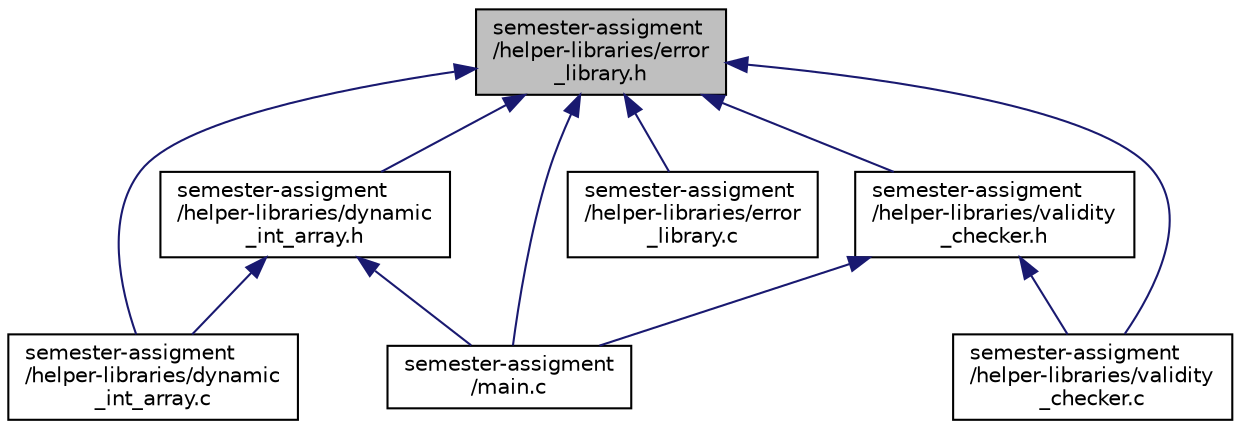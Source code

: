 digraph "semester-assigment/helper-libraries/error_library.h"
{
 // LATEX_PDF_SIZE
  edge [fontname="Helvetica",fontsize="10",labelfontname="Helvetica",labelfontsize="10"];
  node [fontname="Helvetica",fontsize="10",shape=record];
  Node1 [label="semester-assigment\l/helper-libraries/error\l_library.h",height=0.2,width=0.4,color="black", fillcolor="grey75", style="filled", fontcolor="black",tooltip="Library for handling error codes."];
  Node1 -> Node2 [dir="back",color="midnightblue",fontsize="10",style="solid",fontname="Helvetica"];
  Node2 [label="semester-assigment\l/helper-libraries/dynamic\l_int_array.c",height=0.2,width=0.4,color="black", fillcolor="white", style="filled",URL="$d2/db2/dynamic__int__array_8c.html",tooltip=" "];
  Node1 -> Node3 [dir="back",color="midnightblue",fontsize="10",style="solid",fontname="Helvetica"];
  Node3 [label="semester-assigment\l/helper-libraries/dynamic\l_int_array.h",height=0.2,width=0.4,color="black", fillcolor="white", style="filled",URL="$dd/d74/dynamic__int__array_8h.html",tooltip=" "];
  Node3 -> Node2 [dir="back",color="midnightblue",fontsize="10",style="solid",fontname="Helvetica"];
  Node3 -> Node4 [dir="back",color="midnightblue",fontsize="10",style="solid",fontname="Helvetica"];
  Node4 [label="semester-assigment\l/main.c",height=0.2,width=0.4,color="black", fillcolor="white", style="filled",URL="$d0/d29/main_8c.html",tooltip=" "];
  Node1 -> Node5 [dir="back",color="midnightblue",fontsize="10",style="solid",fontname="Helvetica"];
  Node5 [label="semester-assigment\l/helper-libraries/error\l_library.c",height=0.2,width=0.4,color="black", fillcolor="white", style="filled",URL="$dc/d8f/error__library_8c.html",tooltip=" "];
  Node1 -> Node6 [dir="back",color="midnightblue",fontsize="10",style="solid",fontname="Helvetica"];
  Node6 [label="semester-assigment\l/helper-libraries/validity\l_checker.c",height=0.2,width=0.4,color="black", fillcolor="white", style="filled",URL="$d6/d04/validity__checker_8c.html",tooltip=" "];
  Node1 -> Node7 [dir="back",color="midnightblue",fontsize="10",style="solid",fontname="Helvetica"];
  Node7 [label="semester-assigment\l/helper-libraries/validity\l_checker.h",height=0.2,width=0.4,color="black", fillcolor="white", style="filled",URL="$d0/d8d/validity__checker_8h.html",tooltip=" "];
  Node7 -> Node6 [dir="back",color="midnightblue",fontsize="10",style="solid",fontname="Helvetica"];
  Node7 -> Node4 [dir="back",color="midnightblue",fontsize="10",style="solid",fontname="Helvetica"];
  Node1 -> Node4 [dir="back",color="midnightblue",fontsize="10",style="solid",fontname="Helvetica"];
}
